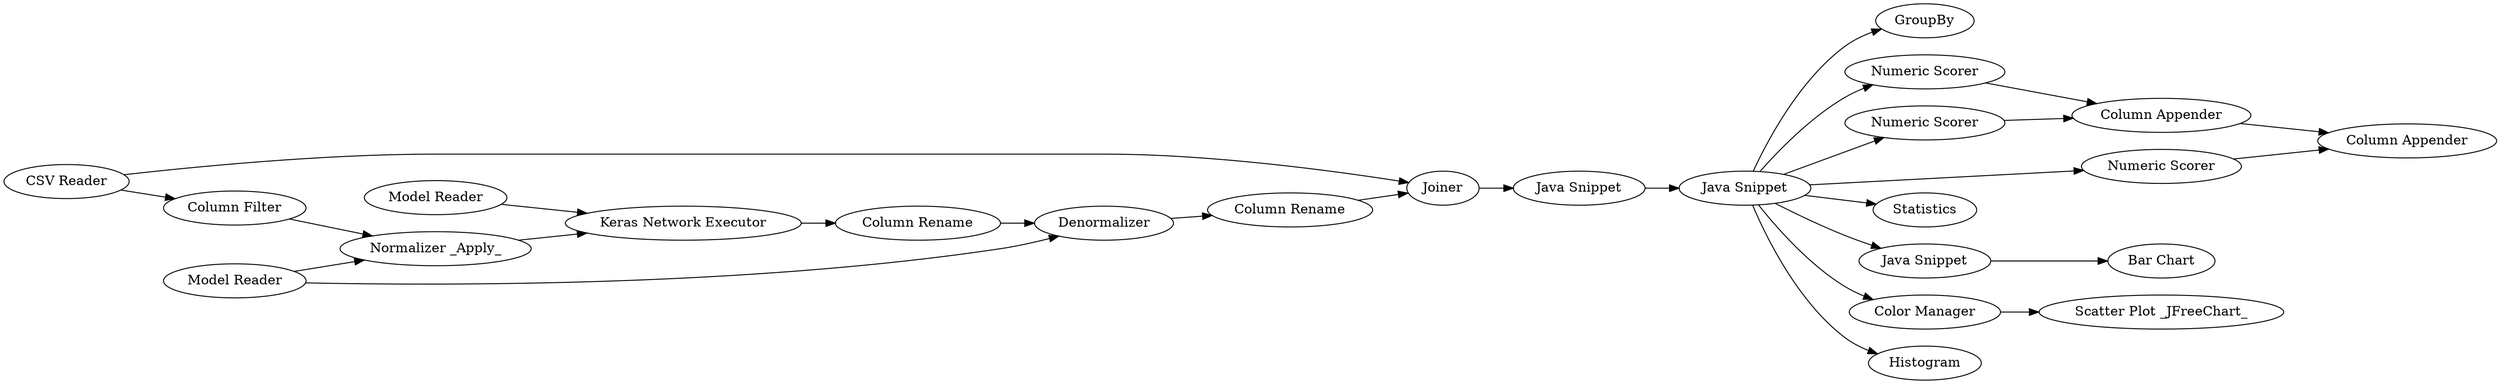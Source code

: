 digraph {
	3 [label="Java Snippet"]
	23 [label="Keras Network Executor"]
	26 [label="Column Rename"]
	27 [label=Denormalizer]
	29 [label="Normalizer _Apply_"]
	30 [label="Column Rename"]
	32 [label="Java Snippet"]
	34 [label=GroupBy]
	41 [label="Column Filter"]
	42 [label="Numeric Scorer"]
	43 [label="Numeric Scorer"]
	44 [label="Numeric Scorer"]
	51 [label=Statistics]
	57 [label="Java Snippet"]
	58 [label="Bar Chart"]
	59 [label="Scatter Plot _JFreeChart_"]
	60 [label="Color Manager"]
	61 [label=Histogram]
	62 [label="CSV Reader"]
	63 [label="Model Reader"]
	64 [label="Model Reader"]
	65 [label=Joiner]
	68 [label="Column Appender"]
	69 [label="Column Appender"]
	3 -> 34
	3 -> 43
	3 -> 42
	3 -> 44
	3 -> 51
	3 -> 57
	3 -> 61
	3 -> 60
	23 -> 26
	26 -> 27
	27 -> 30
	29 -> 23
	30 -> 65
	32 -> 3
	41 -> 29
	42 -> 69
	43 -> 69
	44 -> 68
	57 -> 58
	60 -> 59
	62 -> 41
	62 -> 65
	63 -> 29
	63 -> 27
	64 -> 23
	65 -> 32
	69 -> 68
	rankdir=LR
}

